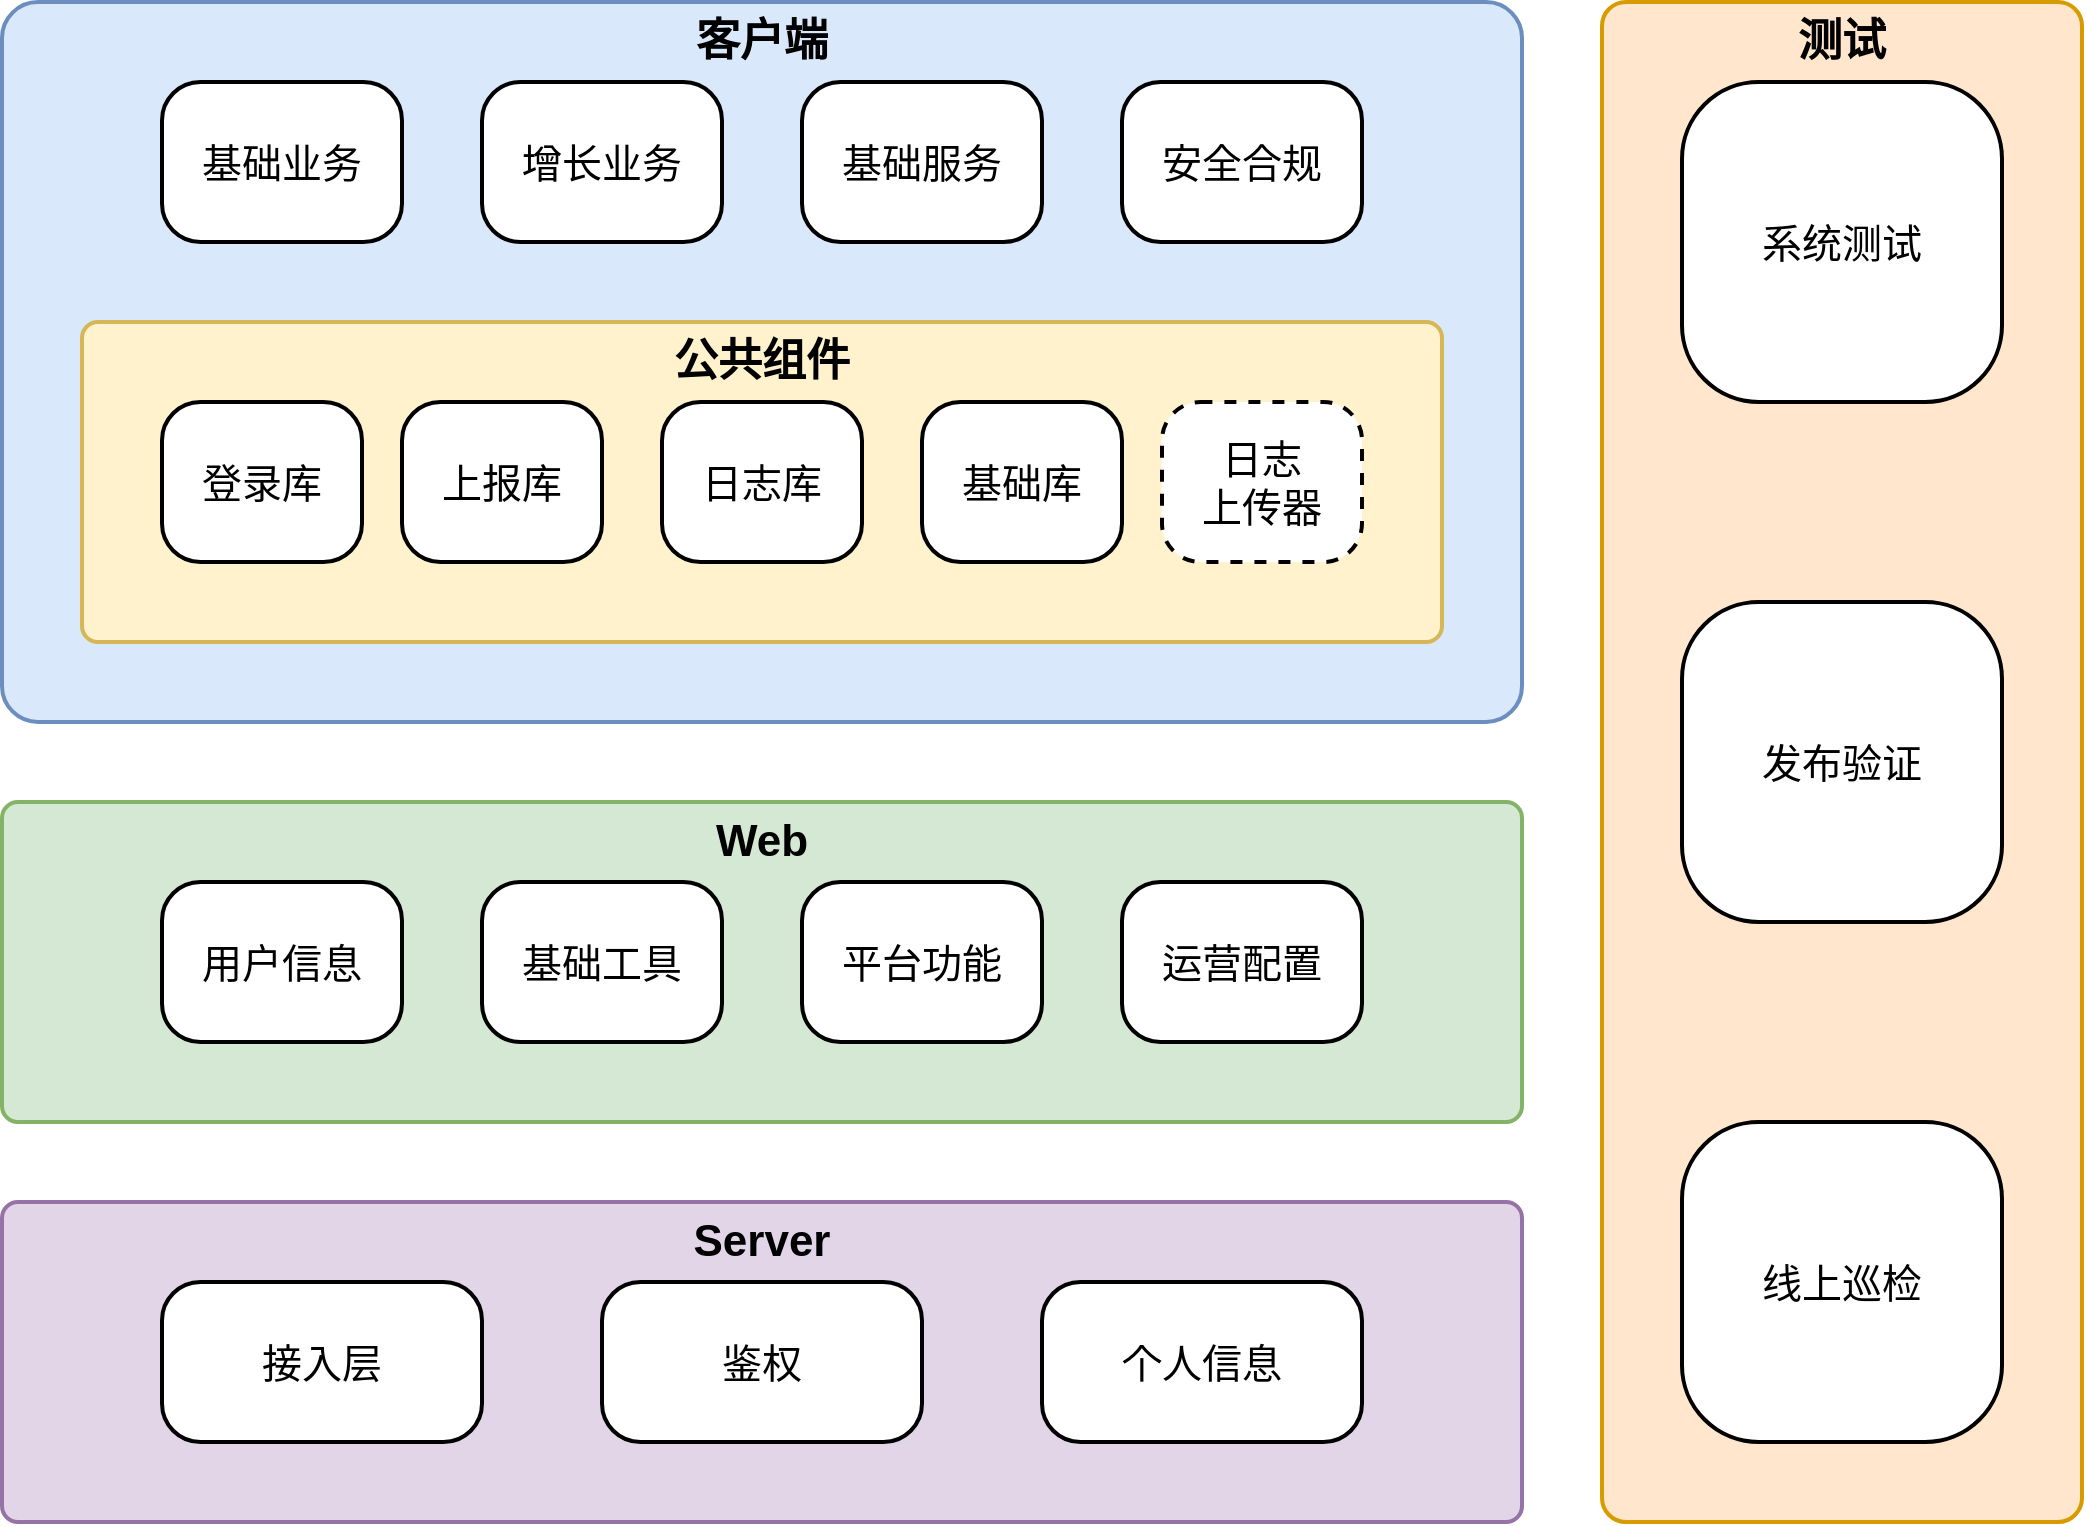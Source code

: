 <mxfile version="21.6.3" type="github">
  <diagram name="第 1 页" id="UVZRGSYoWUjzABHjthcu">
    <mxGraphModel dx="2261" dy="764" grid="1" gridSize="10" guides="1" tooltips="1" connect="1" arrows="1" fold="1" page="1" pageScale="1" pageWidth="827" pageHeight="1169" math="0" shadow="0">
      <root>
        <mxCell id="0" />
        <mxCell id="1" parent="0" />
        <mxCell id="cYefUqRLJjk5-Z4jEmB4-14" value="" style="rounded=1;whiteSpace=wrap;html=1;strokeWidth=2;fontSize=16;fillColor=#dae8fc;strokeColor=#6c8ebf;arcSize=5;" parent="1" vertex="1">
          <mxGeometry x="-440" y="160" width="760" height="360" as="geometry" />
        </mxCell>
        <mxCell id="E_ZiYdOH9V4WwaYhSiRQ-1" value="" style="rounded=1;whiteSpace=wrap;html=1;strokeWidth=2;fontSize=16;fillColor=#fff2cc;strokeColor=#d6b656;arcSize=5;" parent="1" vertex="1">
          <mxGeometry x="-400" y="320" width="680" height="160" as="geometry" />
        </mxCell>
        <mxCell id="cYefUqRLJjk5-Z4jEmB4-2" value="基础业务" style="rounded=1;whiteSpace=wrap;html=1;strokeWidth=2;fontSize=20;arcSize=24;" parent="1" vertex="1">
          <mxGeometry x="-360" y="200" width="120" height="80" as="geometry" />
        </mxCell>
        <mxCell id="cYefUqRLJjk5-Z4jEmB4-3" value="公共组件" style="text;html=1;strokeColor=none;fillColor=none;align=center;verticalAlign=middle;whiteSpace=wrap;rounded=0;fontSize=22;fontStyle=1" parent="1" vertex="1">
          <mxGeometry x="-400" y="320" width="680" height="40" as="geometry" />
        </mxCell>
        <mxCell id="cYefUqRLJjk5-Z4jEmB4-7" value="增长业务" style="rounded=1;whiteSpace=wrap;html=1;strokeWidth=2;fontSize=20;arcSize=24;" parent="1" vertex="1">
          <mxGeometry x="-200" y="200" width="120" height="80" as="geometry" />
        </mxCell>
        <mxCell id="cYefUqRLJjk5-Z4jEmB4-8" value="基础服务" style="rounded=1;whiteSpace=wrap;html=1;strokeWidth=2;fontSize=20;arcSize=24;" parent="1" vertex="1">
          <mxGeometry x="-40" y="200" width="120" height="80" as="geometry" />
        </mxCell>
        <mxCell id="cYefUqRLJjk5-Z4jEmB4-9" value="安全合规" style="rounded=1;whiteSpace=wrap;html=1;strokeWidth=2;fontSize=20;arcSize=24;" parent="1" vertex="1">
          <mxGeometry x="120" y="200" width="120" height="80" as="geometry" />
        </mxCell>
        <mxCell id="cYefUqRLJjk5-Z4jEmB4-10" value="登录库" style="rounded=1;whiteSpace=wrap;html=1;strokeWidth=2;fontSize=20;arcSize=24;" parent="1" vertex="1">
          <mxGeometry x="-360" y="360" width="100" height="80" as="geometry" />
        </mxCell>
        <mxCell id="cYefUqRLJjk5-Z4jEmB4-11" value="上报库" style="rounded=1;whiteSpace=wrap;html=1;strokeWidth=2;fontSize=20;arcSize=24;" parent="1" vertex="1">
          <mxGeometry x="-240" y="360" width="100" height="80" as="geometry" />
        </mxCell>
        <mxCell id="cYefUqRLJjk5-Z4jEmB4-12" value="日志库" style="rounded=1;whiteSpace=wrap;html=1;strokeWidth=2;fontSize=20;arcSize=24;" parent="1" vertex="1">
          <mxGeometry x="-110" y="360" width="100" height="80" as="geometry" />
        </mxCell>
        <mxCell id="cYefUqRLJjk5-Z4jEmB4-13" value="日志&lt;br&gt;上传器" style="rounded=1;whiteSpace=wrap;html=1;strokeWidth=2;fontSize=20;arcSize=24;dashed=1;" parent="1" vertex="1">
          <mxGeometry x="140" y="360" width="100" height="80" as="geometry" />
        </mxCell>
        <mxCell id="cYefUqRLJjk5-Z4jEmB4-15" value="客户端" style="text;html=1;strokeColor=none;fillColor=none;align=center;verticalAlign=middle;whiteSpace=wrap;rounded=0;fontSize=22;fontStyle=1" parent="1" vertex="1">
          <mxGeometry x="-400" y="160" width="680" height="40" as="geometry" />
        </mxCell>
        <mxCell id="cYefUqRLJjk5-Z4jEmB4-16" value="" style="rounded=1;whiteSpace=wrap;html=1;strokeWidth=2;fontSize=16;fillColor=#d5e8d4;strokeColor=#82b366;arcSize=5;" parent="1" vertex="1">
          <mxGeometry x="-440" y="560" width="760" height="160" as="geometry" />
        </mxCell>
        <mxCell id="cYefUqRLJjk5-Z4jEmB4-17" value="用户信息" style="rounded=1;whiteSpace=wrap;html=1;strokeWidth=2;fontSize=20;arcSize=24;" parent="1" vertex="1">
          <mxGeometry x="-360" y="600" width="120" height="80" as="geometry" />
        </mxCell>
        <mxCell id="cYefUqRLJjk5-Z4jEmB4-18" value="基础工具" style="rounded=1;whiteSpace=wrap;html=1;strokeWidth=2;fontSize=20;arcSize=24;" parent="1" vertex="1">
          <mxGeometry x="-200" y="600" width="120" height="80" as="geometry" />
        </mxCell>
        <mxCell id="cYefUqRLJjk5-Z4jEmB4-19" value="平台功能" style="rounded=1;whiteSpace=wrap;html=1;strokeWidth=2;fontSize=20;arcSize=24;" parent="1" vertex="1">
          <mxGeometry x="-40" y="600" width="120" height="80" as="geometry" />
        </mxCell>
        <mxCell id="cYefUqRLJjk5-Z4jEmB4-20" value="运营配置" style="rounded=1;whiteSpace=wrap;html=1;strokeWidth=2;fontSize=20;arcSize=24;" parent="1" vertex="1">
          <mxGeometry x="120" y="600" width="120" height="80" as="geometry" />
        </mxCell>
        <mxCell id="cYefUqRLJjk5-Z4jEmB4-21" value="Web" style="text;html=1;strokeColor=none;fillColor=none;align=center;verticalAlign=middle;whiteSpace=wrap;rounded=0;fontSize=22;fontStyle=1" parent="1" vertex="1">
          <mxGeometry x="-400" y="560" width="680" height="40" as="geometry" />
        </mxCell>
        <mxCell id="cYefUqRLJjk5-Z4jEmB4-23" value="" style="rounded=1;whiteSpace=wrap;html=1;strokeWidth=2;fontSize=16;fillColor=#e1d5e7;strokeColor=#9673a6;arcSize=5;" parent="1" vertex="1">
          <mxGeometry x="-440" y="760" width="760" height="160" as="geometry" />
        </mxCell>
        <mxCell id="cYefUqRLJjk5-Z4jEmB4-24" value="接入层" style="rounded=1;whiteSpace=wrap;html=1;strokeWidth=2;fontSize=20;arcSize=24;" parent="1" vertex="1">
          <mxGeometry x="-360" y="800" width="160" height="80" as="geometry" />
        </mxCell>
        <mxCell id="cYefUqRLJjk5-Z4jEmB4-25" value="鉴权" style="rounded=1;whiteSpace=wrap;html=1;strokeWidth=2;fontSize=20;arcSize=24;" parent="1" vertex="1">
          <mxGeometry x="-140" y="800" width="160" height="80" as="geometry" />
        </mxCell>
        <mxCell id="cYefUqRLJjk5-Z4jEmB4-27" value="个人信息" style="rounded=1;whiteSpace=wrap;html=1;strokeWidth=2;fontSize=20;arcSize=24;" parent="1" vertex="1">
          <mxGeometry x="80" y="800" width="160" height="80" as="geometry" />
        </mxCell>
        <mxCell id="cYefUqRLJjk5-Z4jEmB4-28" value="Server" style="text;html=1;strokeColor=none;fillColor=none;align=center;verticalAlign=middle;whiteSpace=wrap;rounded=0;fontSize=22;fontStyle=1" parent="1" vertex="1">
          <mxGeometry x="-400" y="760" width="680" height="40" as="geometry" />
        </mxCell>
        <mxCell id="cYefUqRLJjk5-Z4jEmB4-34" value="" style="rounded=1;whiteSpace=wrap;html=1;strokeWidth=2;fontSize=16;fillColor=#ffe6cc;strokeColor=#d79b00;arcSize=5;" parent="1" vertex="1">
          <mxGeometry x="360" y="160" width="240" height="760" as="geometry" />
        </mxCell>
        <mxCell id="cYefUqRLJjk5-Z4jEmB4-35" value="系统测试" style="rounded=1;whiteSpace=wrap;html=1;strokeWidth=2;fontSize=20;arcSize=24;" parent="1" vertex="1">
          <mxGeometry x="400" y="200" width="160" height="160" as="geometry" />
        </mxCell>
        <mxCell id="cYefUqRLJjk5-Z4jEmB4-36" value="发布验证" style="rounded=1;whiteSpace=wrap;html=1;strokeWidth=2;fontSize=20;arcSize=24;" parent="1" vertex="1">
          <mxGeometry x="400" y="460" width="160" height="160" as="geometry" />
        </mxCell>
        <mxCell id="cYefUqRLJjk5-Z4jEmB4-37" value="线上巡检" style="rounded=1;whiteSpace=wrap;html=1;strokeWidth=2;fontSize=20;arcSize=24;" parent="1" vertex="1">
          <mxGeometry x="400" y="720" width="160" height="160" as="geometry" />
        </mxCell>
        <mxCell id="cYefUqRLJjk5-Z4jEmB4-38" value="测试" style="text;html=1;strokeColor=none;fillColor=none;align=center;verticalAlign=middle;whiteSpace=wrap;rounded=0;fontSize=22;fontStyle=1" parent="1" vertex="1">
          <mxGeometry x="360" y="160" width="240" height="40" as="geometry" />
        </mxCell>
        <mxCell id="UK9j3R28te-xL_39FHV--1" value="基础库" style="rounded=1;whiteSpace=wrap;html=1;strokeWidth=2;fontSize=20;arcSize=24;" vertex="1" parent="1">
          <mxGeometry x="20" y="360" width="100" height="80" as="geometry" />
        </mxCell>
      </root>
    </mxGraphModel>
  </diagram>
</mxfile>
